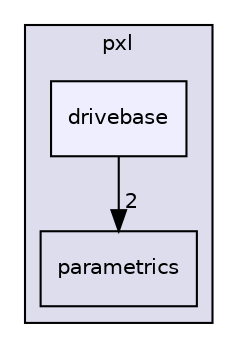digraph "include/pxl/drivebase" {
  compound=true
  node [ fontsize="10", fontname="Helvetica"];
  edge [ labelfontsize="10", labelfontname="Helvetica"];
  subgraph clusterdir_223a821f9d0f41fe283df0679d559c30 {
    graph [ bgcolor="#ddddee", pencolor="black", label="pxl" fontname="Helvetica", fontsize="10", URL="dir_223a821f9d0f41fe283df0679d559c30.html"]
  dir_eb646048f21f30d1c203f0e7d7bb28f9 [shape=box label="parametrics" URL="dir_eb646048f21f30d1c203f0e7d7bb28f9.html"];
  dir_b9c15b04b870febd75b2c7da7b08487e [shape=box, label="drivebase", style="filled", fillcolor="#eeeeff", pencolor="black", URL="dir_b9c15b04b870febd75b2c7da7b08487e.html"];
  }
  dir_b9c15b04b870febd75b2c7da7b08487e->dir_eb646048f21f30d1c203f0e7d7bb28f9 [headlabel="2", labeldistance=1.5 headhref="dir_000002_000004.html"];
}
